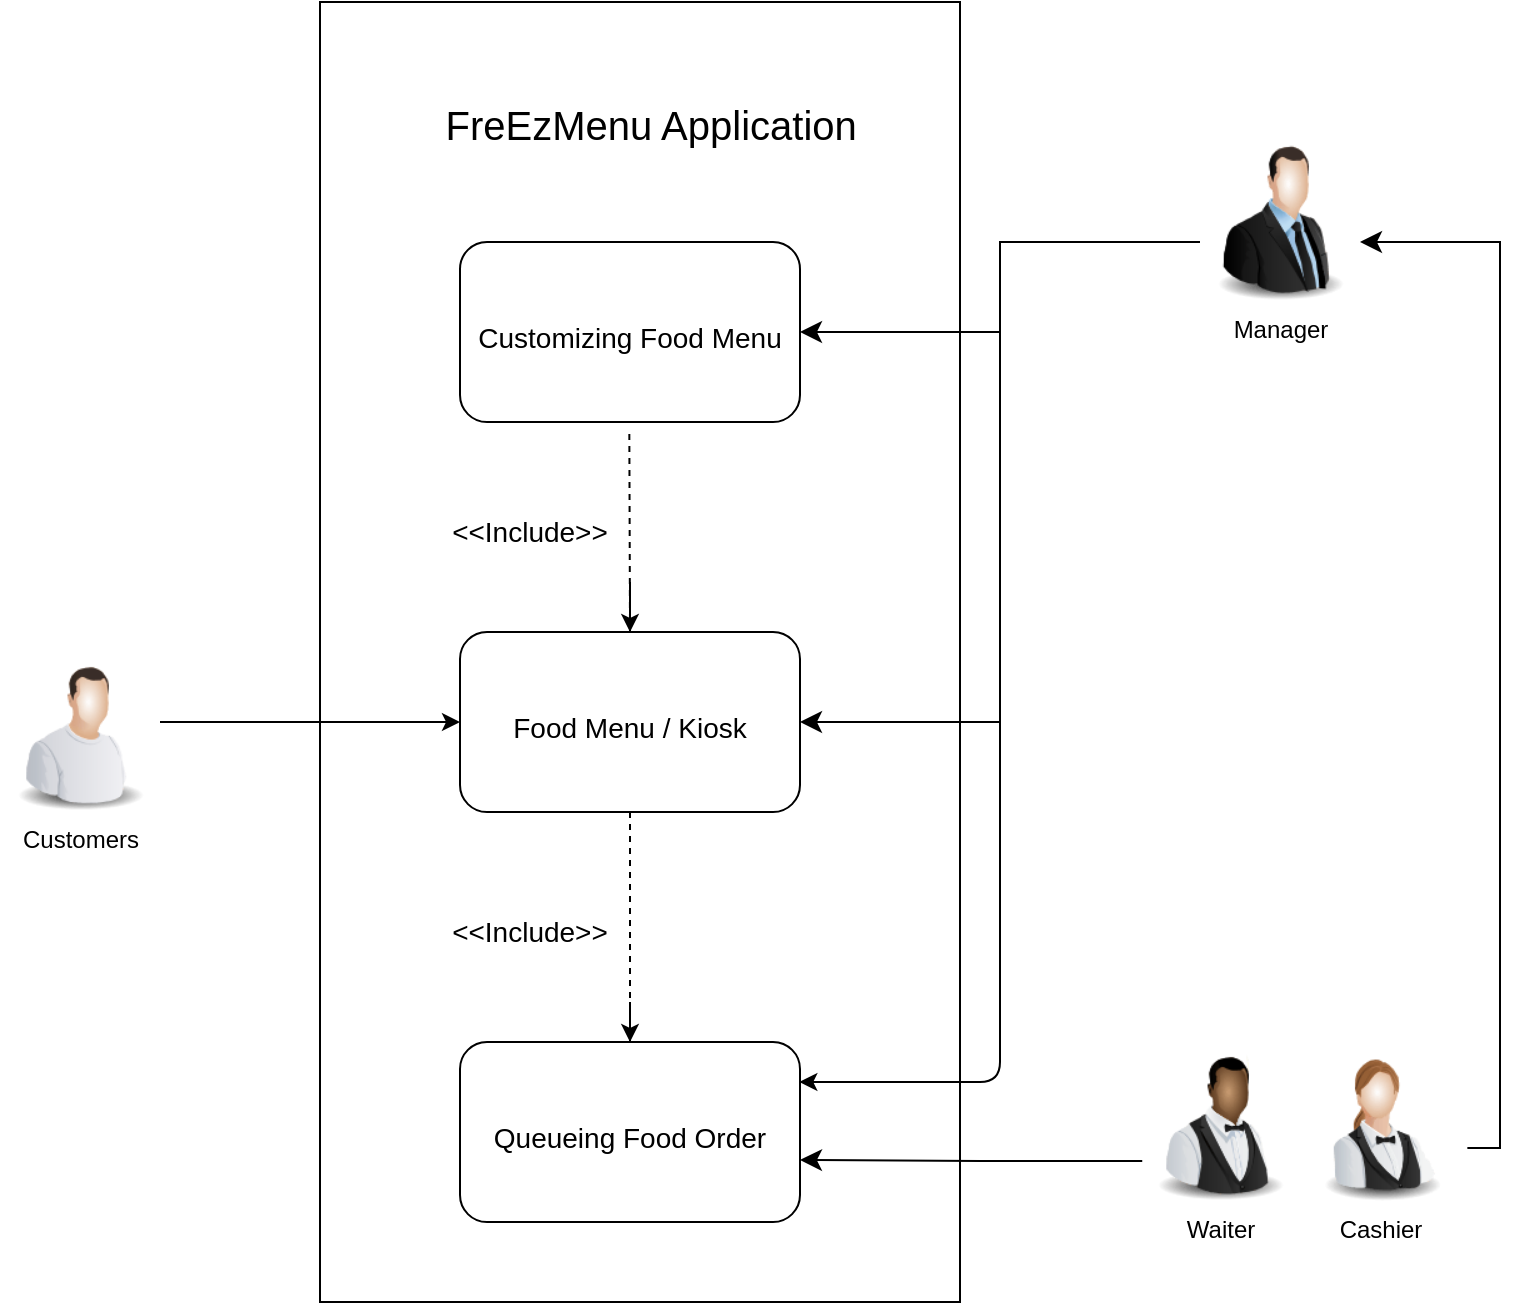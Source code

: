 <mxfile>
    <diagram id="CUMZOBWVGIM7k1ZyTm35" name="Page-1">
        <mxGraphModel dx="1002" dy="1105" grid="1" gridSize="10" guides="1" tooltips="1" connect="0" arrows="1" fold="1" page="1" pageScale="1" pageWidth="1200" pageHeight="1000" math="0" shadow="0">
            <root>
                <mxCell id="0"/>
                <mxCell id="1" parent="0"/>
                <mxCell id="6" value="&lt;p style=&quot;line-height: 120%; font-size: 20px;&quot;&gt;&amp;nbsp; FreEzMenu Application&lt;/p&gt;&lt;p style=&quot;line-height: 120%; font-size: 20px;&quot;&gt;&lt;br&gt;&lt;/p&gt;&lt;p style=&quot;line-height: 120%; font-size: 20px;&quot;&gt;&lt;br&gt;&lt;/p&gt;&lt;p style=&quot;line-height: 120%; font-size: 20px;&quot;&gt;&lt;br&gt;&lt;/p&gt;&lt;p style=&quot;line-height: 120%; font-size: 20px;&quot;&gt;&lt;br&gt;&lt;/p&gt;&lt;p style=&quot;line-height: 120%; font-size: 20px;&quot;&gt;&lt;br&gt;&lt;/p&gt;&lt;p style=&quot;line-height: 120%; font-size: 20px;&quot;&gt;&lt;br&gt;&lt;/p&gt;&lt;p style=&quot;line-height: 120%; font-size: 20px;&quot;&gt;&lt;br&gt;&lt;/p&gt;&lt;p style=&quot;line-height: 120%; font-size: 20px;&quot;&gt;&lt;br&gt;&lt;/p&gt;&lt;p style=&quot;line-height: 120%; font-size: 20px;&quot;&gt;&lt;br&gt;&lt;/p&gt;&lt;p style=&quot;line-height: 120%; font-size: 20px;&quot;&gt;&lt;br&gt;&lt;/p&gt;&lt;p style=&quot;line-height: 120%; font-size: 20px;&quot;&gt;&lt;br&gt;&lt;/p&gt;&lt;p style=&quot;line-height: 120%; font-size: 20px;&quot;&gt;&lt;br&gt;&lt;/p&gt;" style="rounded=0;whiteSpace=wrap;html=1;align=center;" parent="1" vertex="1">
                    <mxGeometry x="590" y="180" width="320" height="650" as="geometry"/>
                </mxCell>
                <mxCell id="11" value="&lt;span style=&quot;font-size: 14px;&quot;&gt;Food Menu / Kiosk&lt;/span&gt;" style="rounded=1;whiteSpace=wrap;html=1;fontSize=20;" parent="1" vertex="1">
                    <mxGeometry x="660" y="495" width="170" height="90" as="geometry"/>
                </mxCell>
                <mxCell id="15" value="&lt;span style=&quot;font-size: 14px;&quot;&gt;Customizing Food Menu&lt;/span&gt;" style="rounded=1;whiteSpace=wrap;html=1;fontSize=20;" parent="1" vertex="1">
                    <mxGeometry x="660" y="300" width="170" height="90" as="geometry"/>
                </mxCell>
                <mxCell id="16" value="&lt;span style=&quot;font-size: 14px;&quot;&gt;Queueing Food Order&lt;/span&gt;" style="rounded=1;whiteSpace=wrap;html=1;fontSize=20;" parent="1" vertex="1">
                    <mxGeometry x="660" y="700" width="170" height="90" as="geometry"/>
                </mxCell>
                <mxCell id="20" value="" style="endArrow=classic;html=1;fontSize=14;" parent="1" target="11" edge="1">
                    <mxGeometry width="50" height="50" relative="1" as="geometry">
                        <mxPoint x="510" y="540" as="sourcePoint"/>
                        <mxPoint x="605" y="480" as="targetPoint"/>
                    </mxGeometry>
                </mxCell>
                <mxCell id="26" value="" style="edgeStyle=elbowEdgeStyle;elbow=horizontal;endArrow=classic;html=1;curved=0;rounded=0;endSize=8;startSize=8;fontSize=14;entryX=1;entryY=0.5;entryDx=0;entryDy=0;" parent="1" target="15" edge="1">
                    <mxGeometry width="50" height="50" relative="1" as="geometry">
                        <mxPoint x="1030" y="300" as="sourcePoint"/>
                        <mxPoint x="625" y="520" as="targetPoint"/>
                    </mxGeometry>
                </mxCell>
                <mxCell id="27" value="" style="edgeStyle=elbowEdgeStyle;elbow=horizontal;endArrow=classic;html=1;curved=0;rounded=0;endSize=8;startSize=8;fontSize=14;entryX=1;entryY=0.5;entryDx=0;entryDy=0;exitX=0.014;exitY=0.743;exitDx=0;exitDy=0;exitPerimeter=0;" parent="1" source="51" edge="1">
                    <mxGeometry width="50" height="50" relative="1" as="geometry">
                        <mxPoint x="1000" y="760" as="sourcePoint"/>
                        <mxPoint x="830" y="759" as="targetPoint"/>
                        <Array as="points">
                            <mxPoint x="920" y="750"/>
                        </Array>
                    </mxGeometry>
                </mxCell>
                <mxCell id="31" value="" style="edgeStyle=elbowEdgeStyle;elbow=vertical;endArrow=classic;html=1;curved=0;rounded=0;endSize=8;startSize=8;fontSize=14;entryX=1;entryY=0.625;entryDx=0;entryDy=0;entryPerimeter=0;exitX=1.046;exitY=0.663;exitDx=0;exitDy=0;exitPerimeter=0;" parent="1" source="52" target="50" edge="1">
                    <mxGeometry width="50" height="50" relative="1" as="geometry">
                        <mxPoint x="1095" y="670" as="sourcePoint"/>
                        <mxPoint x="1070" y="300" as="targetPoint"/>
                        <Array as="points">
                            <mxPoint x="1180" y="480"/>
                        </Array>
                    </mxGeometry>
                </mxCell>
                <mxCell id="36" value="" style="endArrow=none;dashed=1;html=1;fontSize=14;exitX=0.5;exitY=0;exitDx=0;exitDy=0;entryX=0.498;entryY=1.034;entryDx=0;entryDy=0;entryPerimeter=0;" parent="1" source="11" target="15" edge="1">
                    <mxGeometry width="50" height="50" relative="1" as="geometry">
                        <mxPoint x="540" y="610" as="sourcePoint"/>
                        <mxPoint x="590" y="560" as="targetPoint"/>
                        <Array as="points"/>
                    </mxGeometry>
                </mxCell>
                <mxCell id="37" value="" style="endArrow=classic;html=1;fontSize=14;entryX=0.5;entryY=0;entryDx=0;entryDy=0;" parent="1" target="11" edge="1">
                    <mxGeometry width="50" height="50" relative="1" as="geometry">
                        <mxPoint x="745" y="470" as="sourcePoint"/>
                        <mxPoint x="410" y="490" as="targetPoint"/>
                    </mxGeometry>
                </mxCell>
                <mxCell id="38" value="&amp;lt;&amp;lt;Include&amp;gt;&amp;gt;" style="text;html=1;strokeColor=none;fillColor=none;align=center;verticalAlign=middle;whiteSpace=wrap;rounded=0;fontSize=14;" parent="1" vertex="1">
                    <mxGeometry x="650" y="430" width="90" height="30" as="geometry"/>
                </mxCell>
                <mxCell id="40" value="" style="edgeStyle=segmentEdgeStyle;endArrow=classic;html=1;curved=0;rounded=0;endSize=8;startSize=8;fontSize=14;entryX=1;entryY=0.5;entryDx=0;entryDy=0;" parent="1" target="11" edge="1">
                    <mxGeometry width="50" height="50" relative="1" as="geometry">
                        <mxPoint x="1030" y="300" as="sourcePoint"/>
                        <mxPoint x="680" y="490" as="targetPoint"/>
                        <Array as="points">
                            <mxPoint x="930" y="300"/>
                            <mxPoint x="930" y="540"/>
                        </Array>
                    </mxGeometry>
                </mxCell>
                <mxCell id="42" value="" style="endArrow=none;dashed=1;html=1;fontSize=14;exitX=0.5;exitY=1;exitDx=0;exitDy=0;" parent="1" source="11" target="16" edge="1">
                    <mxGeometry width="50" height="50" relative="1" as="geometry">
                        <mxPoint x="415" y="505" as="sourcePoint"/>
                        <mxPoint x="670" y="355" as="targetPoint"/>
                        <Array as="points"/>
                    </mxGeometry>
                </mxCell>
                <mxCell id="43" value="" style="endArrow=classic;html=1;fontSize=14;" parent="1" edge="1">
                    <mxGeometry width="50" height="50" relative="1" as="geometry">
                        <mxPoint x="745" y="680" as="sourcePoint"/>
                        <mxPoint x="745" y="700" as="targetPoint"/>
                    </mxGeometry>
                </mxCell>
                <mxCell id="44" value="&amp;lt;&amp;lt;Include&amp;gt;&amp;gt;" style="text;html=1;strokeColor=none;fillColor=none;align=center;verticalAlign=middle;whiteSpace=wrap;rounded=0;fontSize=14;" parent="1" vertex="1">
                    <mxGeometry x="650" y="630" width="90" height="30" as="geometry"/>
                </mxCell>
                <mxCell id="45" value="" style="endArrow=classic;html=1;fontSize=14;entryX=0.998;entryY=0.222;entryDx=0;entryDy=0;entryPerimeter=0;" parent="1" target="16" edge="1">
                    <mxGeometry width="50" height="50" relative="1" as="geometry">
                        <mxPoint x="930" y="540" as="sourcePoint"/>
                        <mxPoint x="670" y="530" as="targetPoint"/>
                        <Array as="points">
                            <mxPoint x="930" y="720"/>
                        </Array>
                    </mxGeometry>
                </mxCell>
                <mxCell id="50" value="Manager" style="image;html=1;image=img/lib/clip_art/people/Suit_Man_128x128.png" vertex="1" parent="1">
                    <mxGeometry x="1030" y="250" width="80" height="80" as="geometry"/>
                </mxCell>
                <mxCell id="51" value="Waiter" style="image;html=1;image=img/lib/clip_art/people/Waiter_Black_128x128.png" vertex="1" parent="1">
                    <mxGeometry x="1000" y="700" width="80" height="80" as="geometry"/>
                </mxCell>
                <mxCell id="52" value="Cashier" style="image;html=1;image=img/lib/clip_art/people/Waiter_Woman_128x128.png" vertex="1" parent="1">
                    <mxGeometry x="1080" y="700" width="80" height="80" as="geometry"/>
                </mxCell>
                <mxCell id="53" value="Customers" style="image;html=1;image=img/lib/clip_art/people/Worker_Man_128x128.png" vertex="1" parent="1">
                    <mxGeometry x="430" y="505" width="80" height="80" as="geometry"/>
                </mxCell>
            </root>
        </mxGraphModel>
    </diagram>
</mxfile>